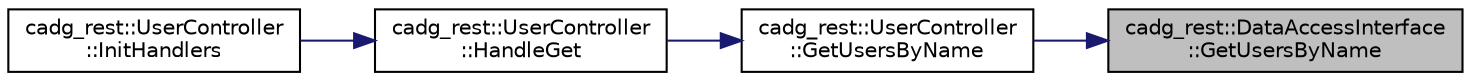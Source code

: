 digraph "cadg_rest::DataAccessInterface::GetUsersByName"
{
 // LATEX_PDF_SIZE
  edge [fontname="Helvetica",fontsize="10",labelfontname="Helvetica",labelfontsize="10"];
  node [fontname="Helvetica",fontsize="10",shape=record];
  rankdir="RL";
  Node15 [label="cadg_rest::DataAccessInterface\l::GetUsersByName",height=0.2,width=0.4,color="black", fillcolor="grey75", style="filled", fontcolor="black",tooltip="Returns all users that contain the provided name."];
  Node15 -> Node16 [dir="back",color="midnightblue",fontsize="10",style="solid"];
  Node16 [label="cadg_rest::UserController\l::GetUsersByName",height=0.2,width=0.4,color="black", fillcolor="white", style="filled",URL="$classcadg__rest_1_1_user_controller.html#aa98afe262762a47ff443a36eb4a97b8d",tooltip=" "];
  Node16 -> Node17 [dir="back",color="midnightblue",fontsize="10",style="solid"];
  Node17 [label="cadg_rest::UserController\l::HandleGet",height=0.2,width=0.4,color="black", fillcolor="white", style="filled",URL="$classcadg__rest_1_1_user_controller.html#ae31aee8fecf0d1f7d0ba70c0e62da54d",tooltip="Returns the requested user(s)."];
  Node17 -> Node18 [dir="back",color="midnightblue",fontsize="10",style="solid"];
  Node18 [label="cadg_rest::UserController\l::InitHandlers",height=0.2,width=0.4,color="black", fillcolor="white", style="filled",URL="$classcadg__rest_1_1_user_controller.html#a213210b1e1f8f7417133f3290fbb9b67",tooltip="Initializes listeners and binds methods to proper handlers."];
}
